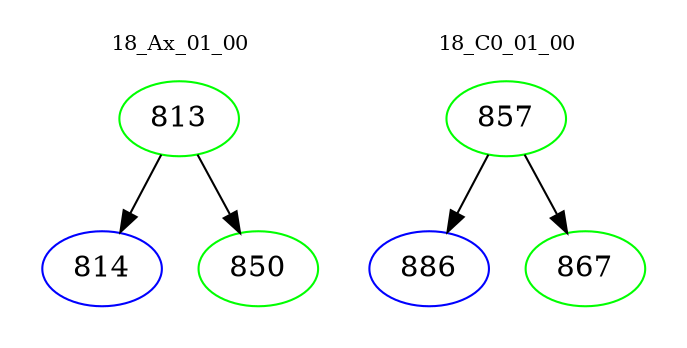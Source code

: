 digraph{
subgraph cluster_0 {
color = white
label = "18_Ax_01_00";
fontsize=10;
T0_813 [label="813", color="green"]
T0_813 -> T0_814 [color="black"]
T0_814 [label="814", color="blue"]
T0_813 -> T0_850 [color="black"]
T0_850 [label="850", color="green"]
}
subgraph cluster_1 {
color = white
label = "18_C0_01_00";
fontsize=10;
T1_857 [label="857", color="green"]
T1_857 -> T1_886 [color="black"]
T1_886 [label="886", color="blue"]
T1_857 -> T1_867 [color="black"]
T1_867 [label="867", color="green"]
}
}
